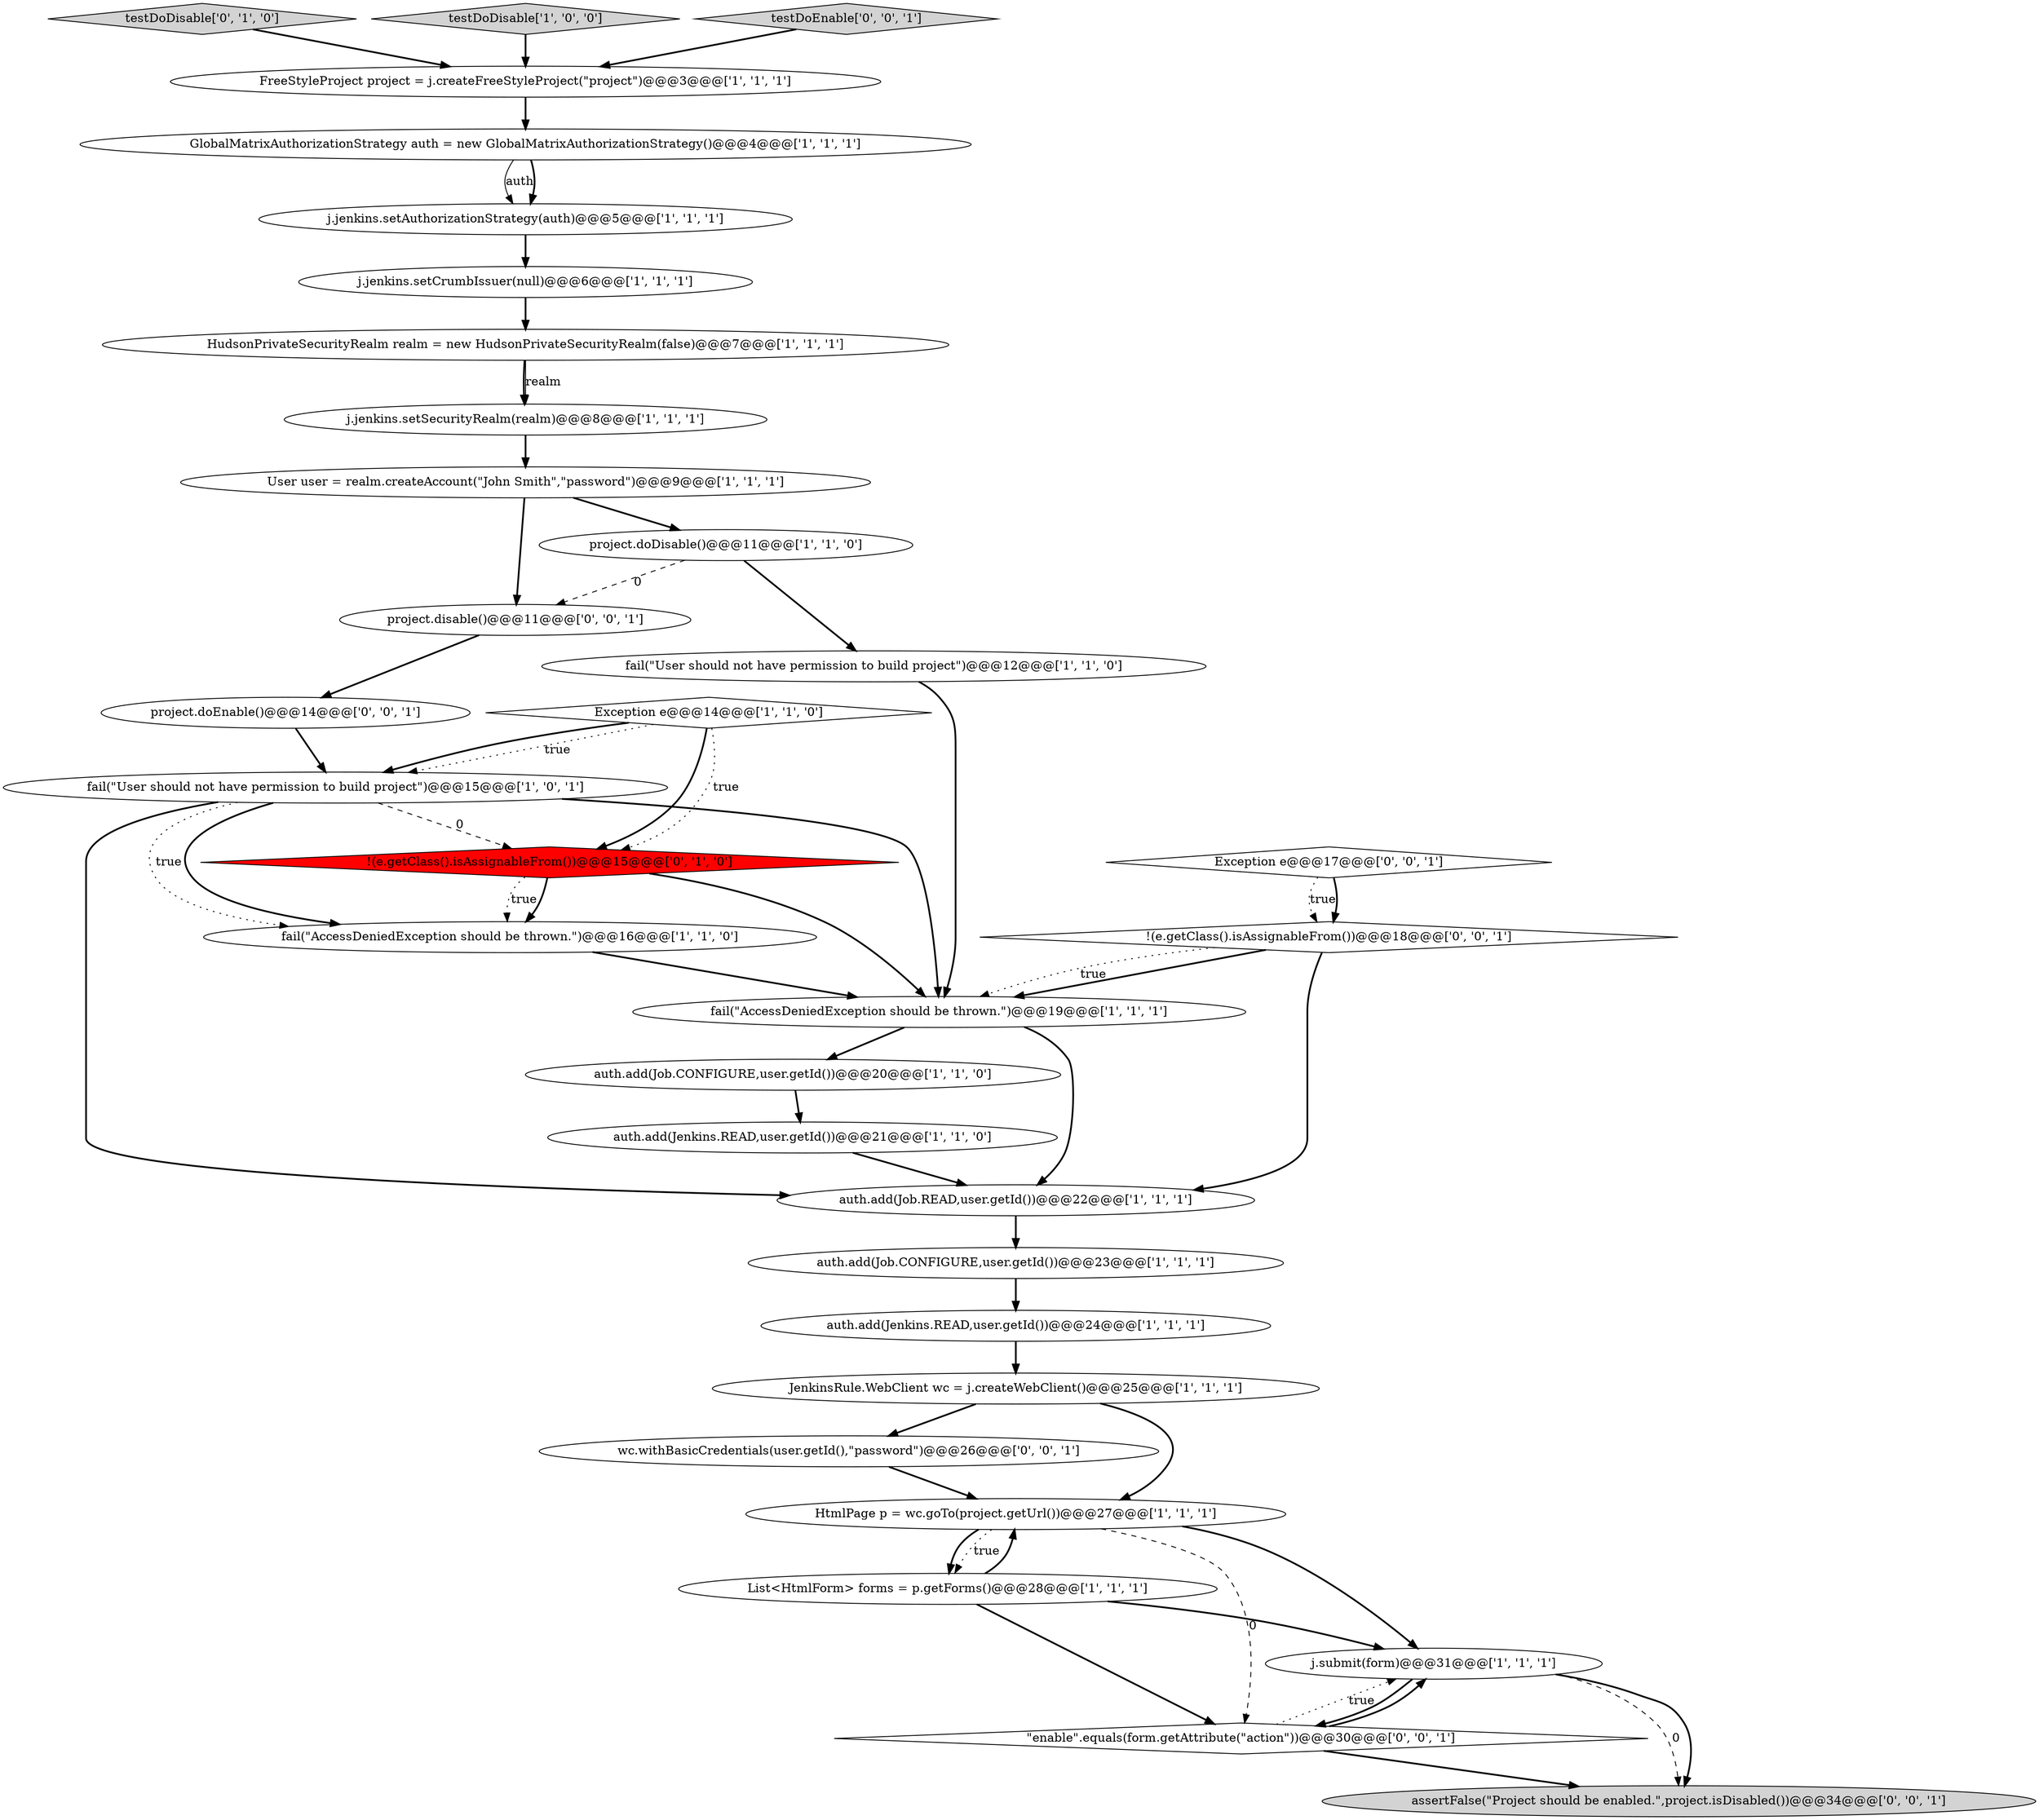 digraph {
19 [style = filled, label = "j.jenkins.setCrumbIssuer(null)@@@6@@@['1', '1', '1']", fillcolor = white, shape = ellipse image = "AAA0AAABBB1BBB"];
2 [style = filled, label = "auth.add(Job.CONFIGURE,user.getId())@@@23@@@['1', '1', '1']", fillcolor = white, shape = ellipse image = "AAA0AAABBB1BBB"];
17 [style = filled, label = "auth.add(Job.CONFIGURE,user.getId())@@@20@@@['1', '1', '0']", fillcolor = white, shape = ellipse image = "AAA0AAABBB1BBB"];
26 [style = filled, label = "wc.withBasicCredentials(user.getId(),\"password\")@@@26@@@['0', '0', '1']", fillcolor = white, shape = ellipse image = "AAA0AAABBB3BBB"];
8 [style = filled, label = "auth.add(Jenkins.READ,user.getId())@@@24@@@['1', '1', '1']", fillcolor = white, shape = ellipse image = "AAA0AAABBB1BBB"];
13 [style = filled, label = "auth.add(Jenkins.READ,user.getId())@@@21@@@['1', '1', '0']", fillcolor = white, shape = ellipse image = "AAA0AAABBB1BBB"];
24 [style = filled, label = "!(e.getClass().isAssignableFrom())@@@15@@@['0', '1', '0']", fillcolor = red, shape = diamond image = "AAA1AAABBB2BBB"];
9 [style = filled, label = "fail(\"AccessDeniedException should be thrown.\")@@@16@@@['1', '1', '0']", fillcolor = white, shape = ellipse image = "AAA0AAABBB1BBB"];
5 [style = filled, label = "fail(\"User should not have permission to build project\")@@@12@@@['1', '1', '0']", fillcolor = white, shape = ellipse image = "AAA0AAABBB1BBB"];
23 [style = filled, label = "testDoDisable['0', '1', '0']", fillcolor = lightgray, shape = diamond image = "AAA0AAABBB2BBB"];
6 [style = filled, label = "testDoDisable['1', '0', '0']", fillcolor = lightgray, shape = diamond image = "AAA0AAABBB1BBB"];
3 [style = filled, label = "GlobalMatrixAuthorizationStrategy auth = new GlobalMatrixAuthorizationStrategy()@@@4@@@['1', '1', '1']", fillcolor = white, shape = ellipse image = "AAA0AAABBB1BBB"];
29 [style = filled, label = "project.doEnable()@@@14@@@['0', '0', '1']", fillcolor = white, shape = ellipse image = "AAA0AAABBB3BBB"];
12 [style = filled, label = "HudsonPrivateSecurityRealm realm = new HudsonPrivateSecurityRealm(false)@@@7@@@['1', '1', '1']", fillcolor = white, shape = ellipse image = "AAA0AAABBB1BBB"];
4 [style = filled, label = "fail(\"User should not have permission to build project\")@@@15@@@['1', '0', '1']", fillcolor = white, shape = ellipse image = "AAA0AAABBB1BBB"];
14 [style = filled, label = "j.submit(form)@@@31@@@['1', '1', '1']", fillcolor = white, shape = ellipse image = "AAA0AAABBB1BBB"];
31 [style = filled, label = "!(e.getClass().isAssignableFrom())@@@18@@@['0', '0', '1']", fillcolor = white, shape = diamond image = "AAA0AAABBB3BBB"];
25 [style = filled, label = "project.disable()@@@11@@@['0', '0', '1']", fillcolor = white, shape = ellipse image = "AAA0AAABBB3BBB"];
15 [style = filled, label = "List<HtmlForm> forms = p.getForms()@@@28@@@['1', '1', '1']", fillcolor = white, shape = ellipse image = "AAA0AAABBB1BBB"];
1 [style = filled, label = "User user = realm.createAccount(\"John Smith\",\"password\")@@@9@@@['1', '1', '1']", fillcolor = white, shape = ellipse image = "AAA0AAABBB1BBB"];
30 [style = filled, label = "testDoEnable['0', '0', '1']", fillcolor = lightgray, shape = diamond image = "AAA0AAABBB3BBB"];
27 [style = filled, label = "assertFalse(\"Project should be enabled.\",project.isDisabled())@@@34@@@['0', '0', '1']", fillcolor = lightgray, shape = ellipse image = "AAA0AAABBB3BBB"];
7 [style = filled, label = "auth.add(Job.READ,user.getId())@@@22@@@['1', '1', '1']", fillcolor = white, shape = ellipse image = "AAA0AAABBB1BBB"];
21 [style = filled, label = "fail(\"AccessDeniedException should be thrown.\")@@@19@@@['1', '1', '1']", fillcolor = white, shape = ellipse image = "AAA0AAABBB1BBB"];
28 [style = filled, label = "Exception e@@@17@@@['0', '0', '1']", fillcolor = white, shape = diamond image = "AAA0AAABBB3BBB"];
11 [style = filled, label = "JenkinsRule.WebClient wc = j.createWebClient()@@@25@@@['1', '1', '1']", fillcolor = white, shape = ellipse image = "AAA0AAABBB1BBB"];
32 [style = filled, label = "\"enable\".equals(form.getAttribute(\"action\"))@@@30@@@['0', '0', '1']", fillcolor = white, shape = diamond image = "AAA0AAABBB3BBB"];
18 [style = filled, label = "FreeStyleProject project = j.createFreeStyleProject(\"project\")@@@3@@@['1', '1', '1']", fillcolor = white, shape = ellipse image = "AAA0AAABBB1BBB"];
20 [style = filled, label = "project.doDisable()@@@11@@@['1', '1', '0']", fillcolor = white, shape = ellipse image = "AAA0AAABBB1BBB"];
0 [style = filled, label = "j.jenkins.setAuthorizationStrategy(auth)@@@5@@@['1', '1', '1']", fillcolor = white, shape = ellipse image = "AAA0AAABBB1BBB"];
10 [style = filled, label = "j.jenkins.setSecurityRealm(realm)@@@8@@@['1', '1', '1']", fillcolor = white, shape = ellipse image = "AAA0AAABBB1BBB"];
16 [style = filled, label = "Exception e@@@14@@@['1', '1', '0']", fillcolor = white, shape = diamond image = "AAA0AAABBB1BBB"];
22 [style = filled, label = "HtmlPage p = wc.goTo(project.getUrl())@@@27@@@['1', '1', '1']", fillcolor = white, shape = ellipse image = "AAA0AAABBB1BBB"];
4->9 [style = bold, label=""];
18->3 [style = bold, label=""];
28->31 [style = dotted, label="true"];
29->4 [style = bold, label=""];
22->15 [style = bold, label=""];
15->14 [style = bold, label=""];
3->0 [style = solid, label="auth"];
19->12 [style = bold, label=""];
0->19 [style = bold, label=""];
6->18 [style = bold, label=""];
16->24 [style = bold, label=""];
28->31 [style = bold, label=""];
4->21 [style = bold, label=""];
24->9 [style = dotted, label="true"];
1->20 [style = bold, label=""];
32->14 [style = bold, label=""];
32->27 [style = bold, label=""];
22->32 [style = dashed, label="0"];
31->21 [style = bold, label=""];
25->29 [style = bold, label=""];
16->4 [style = dotted, label="true"];
30->18 [style = bold, label=""];
32->14 [style = dotted, label="true"];
14->27 [style = dashed, label="0"];
31->7 [style = bold, label=""];
4->7 [style = bold, label=""];
3->0 [style = bold, label=""];
26->22 [style = bold, label=""];
15->22 [style = bold, label=""];
20->5 [style = bold, label=""];
5->21 [style = bold, label=""];
31->21 [style = dotted, label="true"];
12->10 [style = bold, label=""];
24->21 [style = bold, label=""];
20->25 [style = dashed, label="0"];
13->7 [style = bold, label=""];
7->2 [style = bold, label=""];
9->21 [style = bold, label=""];
11->22 [style = bold, label=""];
16->24 [style = dotted, label="true"];
21->7 [style = bold, label=""];
17->13 [style = bold, label=""];
14->27 [style = bold, label=""];
4->24 [style = dashed, label="0"];
16->4 [style = bold, label=""];
22->14 [style = bold, label=""];
4->9 [style = dotted, label="true"];
10->1 [style = bold, label=""];
15->32 [style = bold, label=""];
8->11 [style = bold, label=""];
14->32 [style = bold, label=""];
21->17 [style = bold, label=""];
1->25 [style = bold, label=""];
23->18 [style = bold, label=""];
12->10 [style = solid, label="realm"];
22->15 [style = dotted, label="true"];
24->9 [style = bold, label=""];
2->8 [style = bold, label=""];
11->26 [style = bold, label=""];
}
